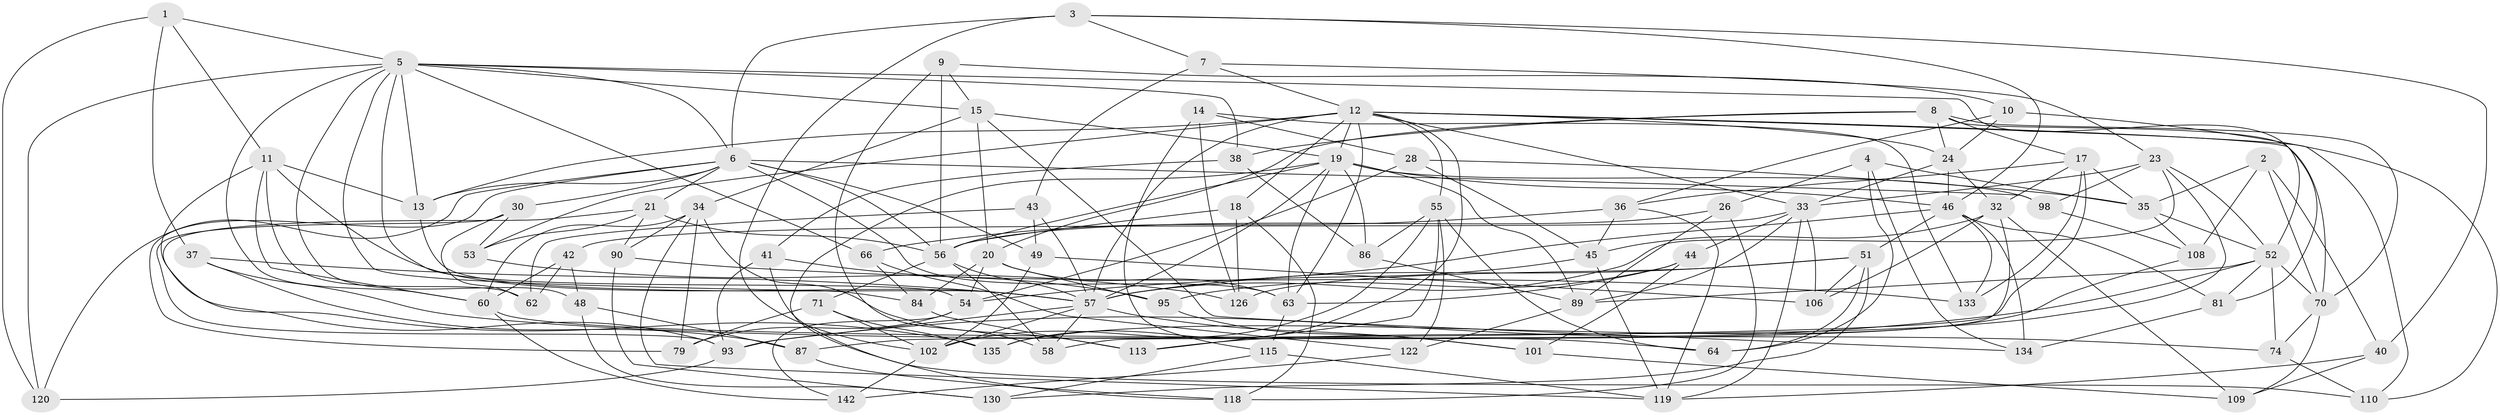 // original degree distribution, {4: 1.0}
// Generated by graph-tools (version 1.1) at 2025/20/03/04/25 18:20:45]
// undirected, 85 vertices, 221 edges
graph export_dot {
graph [start="1"]
  node [color=gray90,style=filled];
  1;
  2;
  3 [super="+128"];
  4;
  5 [super="+22"];
  6 [super="+25+59"];
  7;
  8 [super="+103"];
  9;
  10;
  11 [super="+16"];
  12 [super="+39+69+29"];
  13 [super="+75"];
  14;
  15 [super="+68"];
  17 [super="+61"];
  18;
  19 [super="+27+99"];
  20 [super="+73"];
  21 [super="+47"];
  23 [super="+124"];
  24 [super="+76"];
  26;
  28;
  30;
  32 [super="+141"];
  33 [super="+77+82"];
  34 [super="+112"];
  35 [super="+114"];
  36 [super="+92"];
  37;
  38;
  40;
  41;
  42;
  43;
  44;
  45 [super="+127"];
  46 [super="+121+85"];
  48;
  49;
  51 [super="+78"];
  52 [super="+123+139"];
  53;
  54 [super="+96"];
  55 [super="+107"];
  56 [super="+80+140"];
  57 [super="+117+88"];
  58;
  60 [super="+136+67"];
  62;
  63 [super="+111"];
  64;
  66;
  70 [super="+100"];
  71;
  74;
  79;
  81;
  84;
  86;
  87;
  89 [super="+94"];
  90;
  93 [super="+131"];
  95;
  98;
  101;
  102 [super="+116"];
  106;
  108;
  109;
  110;
  113;
  115;
  118;
  119 [super="+132"];
  120;
  122;
  126;
  130;
  133;
  134;
  135;
  142;
  1 -- 37;
  1 -- 120;
  1 -- 11;
  1 -- 5;
  2 -- 108;
  2 -- 40;
  2 -- 70;
  2 -- 35;
  3 -- 102;
  3 -- 7;
  3 -- 46;
  3 -- 40;
  3 -- 6 [weight=2];
  4 -- 134;
  4 -- 26;
  4 -- 64;
  4 -- 35;
  5 -- 48;
  5 -- 13;
  5 -- 6;
  5 -- 66;
  5 -- 38;
  5 -- 15;
  5 -- 52;
  5 -- 84;
  5 -- 54;
  5 -- 120;
  5 -- 60;
  6 -- 49;
  6 -- 98;
  6 -- 13;
  6 -- 79;
  6 -- 120;
  6 -- 30;
  6 -- 63;
  6 -- 56;
  6 -- 21;
  7 -- 43;
  7 -- 12;
  7 -- 23;
  8 -- 17;
  8 -- 38;
  8 -- 24;
  8 -- 81;
  8 -- 70;
  8 -- 20;
  9 -- 15;
  9 -- 58;
  9 -- 56;
  9 -- 10;
  10 -- 110;
  10 -- 36;
  10 -- 24;
  11 -- 57;
  11 -- 135;
  11 -- 62;
  11 -- 60;
  11 -- 13;
  12 -- 24;
  12 -- 19;
  12 -- 55;
  12 -- 135;
  12 -- 18;
  12 -- 70;
  12 -- 13 [weight=2];
  12 -- 33;
  12 -- 53;
  12 -- 110;
  12 -- 63;
  12 -- 57;
  13 -- 57;
  14 -- 133;
  14 -- 115;
  14 -- 28;
  14 -- 126;
  15 -- 134;
  15 -- 20;
  15 -- 19;
  15 -- 34;
  17 -- 133;
  17 -- 32;
  17 -- 35;
  17 -- 36;
  17 -- 87;
  18 -- 118;
  18 -- 126;
  18 -- 56;
  19 -- 118;
  19 -- 86;
  19 -- 89;
  19 -- 98;
  19 -- 57;
  19 -- 63;
  19 -- 46;
  19 -- 56;
  20 -- 54;
  20 -- 95;
  20 -- 84;
  20 -- 63;
  21 -- 90;
  21 -- 93;
  21 -- 56 [weight=2];
  21 -- 53;
  23 -- 98;
  23 -- 113;
  23 -- 33;
  23 -- 57;
  23 -- 52;
  24 -- 32;
  24 -- 33;
  24 -- 46;
  26 -- 118;
  26 -- 89;
  26 -- 56;
  28 -- 45;
  28 -- 35;
  28 -- 54;
  30 -- 53;
  30 -- 93;
  30 -- 62;
  32 -- 109;
  32 -- 58;
  32 -- 106;
  32 -- 45;
  33 -- 42;
  33 -- 44;
  33 -- 119;
  33 -- 89;
  33 -- 106;
  34 -- 113;
  34 -- 90;
  34 -- 79;
  34 -- 119;
  34 -- 60;
  35 -- 108;
  35 -- 52;
  36 -- 119;
  36 -- 45 [weight=2];
  36 -- 66;
  37 -- 87;
  37 -- 74;
  37 -- 57;
  38 -- 86;
  38 -- 41;
  40 -- 109;
  40 -- 119;
  41 -- 95;
  41 -- 110;
  41 -- 93;
  42 -- 48;
  42 -- 62;
  42 -- 60;
  43 -- 49;
  43 -- 62;
  43 -- 57;
  44 -- 63;
  44 -- 101;
  44 -- 95;
  45 -- 119;
  45 -- 57;
  46 -- 133;
  46 -- 51;
  46 -- 134;
  46 -- 81;
  46 -- 54;
  48 -- 130;
  48 -- 87;
  49 -- 106;
  49 -- 102;
  51 -- 126;
  51 -- 130;
  51 -- 106;
  51 -- 64;
  51 -- 57;
  52 -- 93;
  52 -- 89;
  52 -- 81;
  52 -- 74;
  52 -- 70;
  53 -- 126;
  54 -- 142;
  54 -- 79;
  55 -- 113;
  55 -- 86;
  55 -- 64;
  55 -- 122;
  55 -- 102;
  56 -- 58;
  56 -- 71;
  56 -- 57;
  57 -- 58;
  57 -- 93;
  57 -- 101;
  57 -- 102;
  60 -- 142;
  60 -- 64;
  63 -- 115;
  66 -- 84;
  66 -- 122;
  70 -- 74;
  70 -- 109;
  71 -- 102;
  71 -- 79;
  71 -- 135;
  74 -- 110;
  81 -- 134;
  84 -- 113;
  86 -- 89;
  87 -- 118;
  89 -- 122;
  90 -- 130;
  90 -- 133;
  93 -- 120;
  95 -- 101;
  98 -- 108;
  101 -- 109;
  102 -- 142;
  108 -- 135;
  115 -- 130;
  115 -- 119;
  122 -- 142;
}
